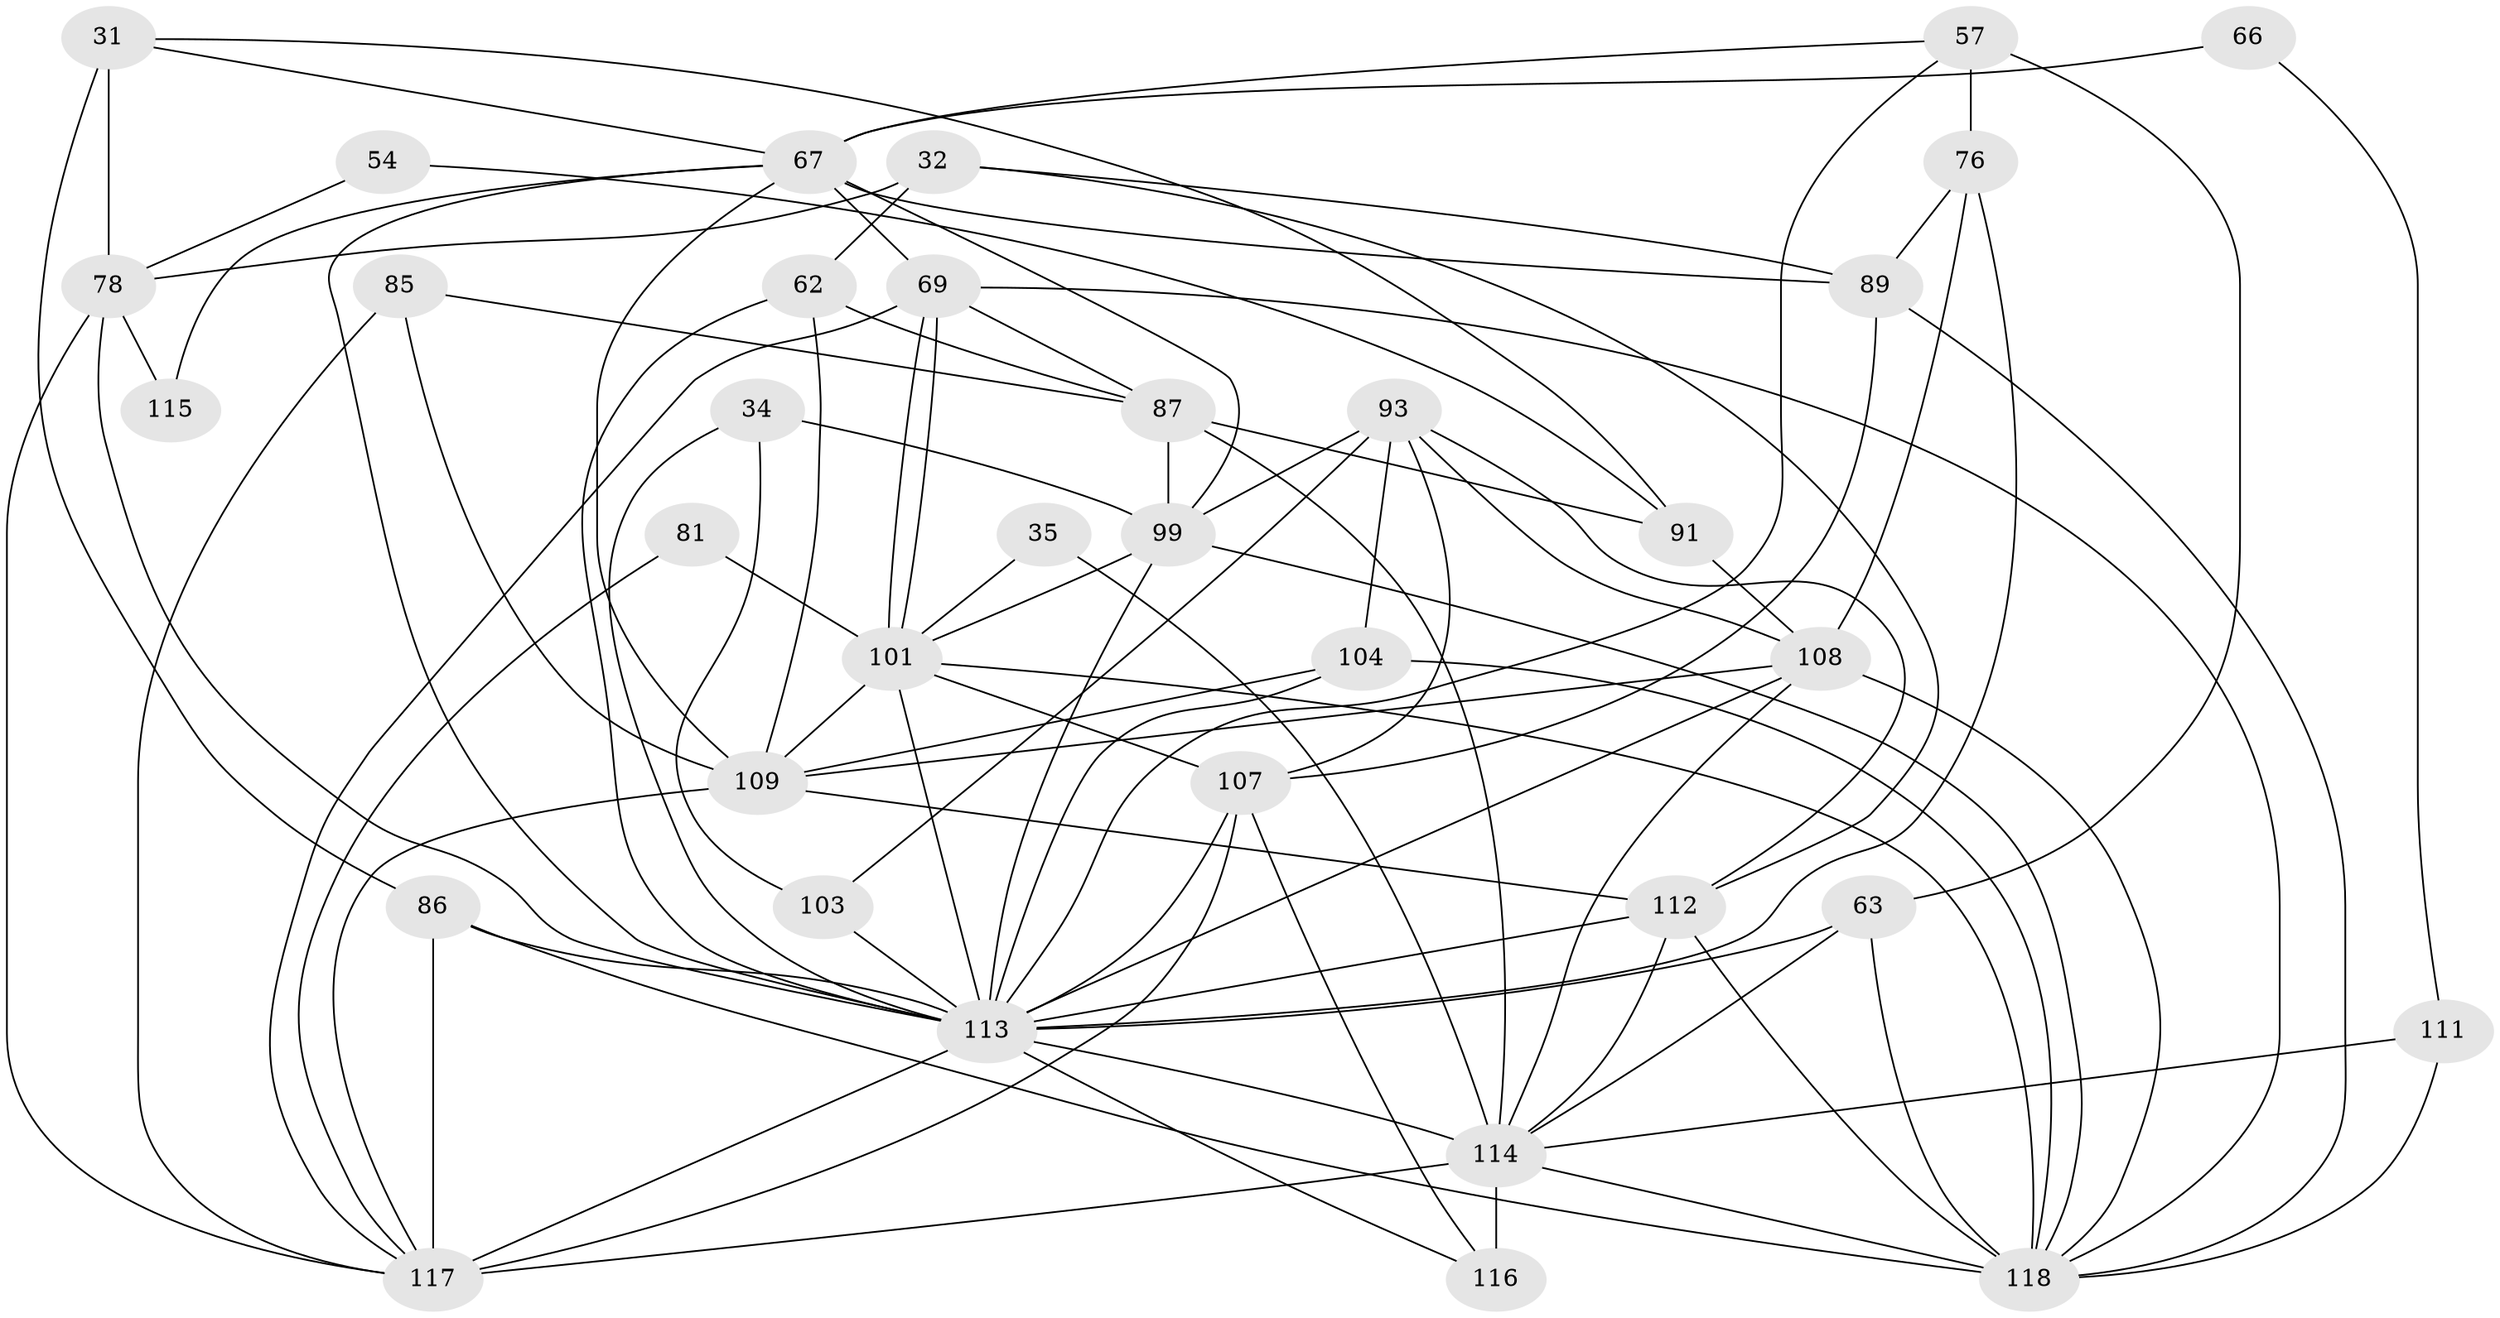 // original degree distribution, {5: 0.23728813559322035, 4: 0.2711864406779661, 6: 0.06779661016949153, 2: 0.1016949152542373, 3: 0.288135593220339, 9: 0.00847457627118644, 7: 0.025423728813559324}
// Generated by graph-tools (version 1.1) at 2025/55/03/04/25 21:55:04]
// undirected, 35 vertices, 95 edges
graph export_dot {
graph [start="1"]
  node [color=gray90,style=filled];
  31;
  32;
  34;
  35 [super="+18"];
  54;
  57 [super="+12"];
  62;
  63 [super="+5"];
  66;
  67 [super="+61"];
  69 [super="+14"];
  76;
  78 [super="+16+70"];
  81;
  85 [super="+40"];
  86 [super="+17+33"];
  87 [super="+79+58"];
  89 [super="+45"];
  91;
  93 [super="+1"];
  99 [super="+65+50"];
  101 [super="+20+56"];
  103 [super="+44"];
  104 [super="+41"];
  107 [super="+6+30"];
  108 [super="+95+72"];
  109 [super="+29+97"];
  111;
  112 [super="+11+37+90"];
  113 [super="+73+106+60+68+83+110+84"];
  114 [super="+53+96+55"];
  115;
  116;
  117 [super="+75+100"];
  118 [super="+9+102+80+98+64"];
  31 -- 78 [weight=2];
  31 -- 91;
  31 -- 86;
  31 -- 67;
  32 -- 89;
  32 -- 62;
  32 -- 78 [weight=2];
  32 -- 112;
  34 -- 99 [weight=3];
  34 -- 113;
  34 -- 103;
  35 -- 101;
  35 -- 114 [weight=3];
  54 -- 78;
  54 -- 91;
  57 -- 76 [weight=2];
  57 -- 63 [weight=2];
  57 -- 67;
  57 -- 113;
  62 -- 87;
  62 -- 109;
  62 -- 113;
  63 -- 114;
  63 -- 113;
  63 -- 118;
  66 -- 111;
  66 -- 67;
  67 -- 69 [weight=2];
  67 -- 89 [weight=2];
  67 -- 99;
  67 -- 109 [weight=2];
  67 -- 115;
  67 -- 113 [weight=2];
  69 -- 101 [weight=2];
  69 -- 101;
  69 -- 87;
  69 -- 117 [weight=2];
  69 -- 118 [weight=2];
  76 -- 89;
  76 -- 108;
  76 -- 113;
  78 -- 115 [weight=2];
  78 -- 117;
  78 -- 113;
  81 -- 101;
  81 -- 117;
  85 -- 87;
  85 -- 109 [weight=2];
  85 -- 117;
  86 -- 113 [weight=3];
  86 -- 118 [weight=2];
  86 -- 117 [weight=2];
  87 -- 91 [weight=2];
  87 -- 114;
  87 -- 99 [weight=2];
  89 -- 107;
  89 -- 118;
  91 -- 108;
  93 -- 107;
  93 -- 103;
  93 -- 112;
  93 -- 99 [weight=2];
  93 -- 108;
  93 -- 104 [weight=2];
  99 -- 101 [weight=2];
  99 -- 118 [weight=2];
  99 -- 113 [weight=5];
  101 -- 107 [weight=2];
  101 -- 113 [weight=2];
  101 -- 118 [weight=2];
  101 -- 109;
  103 -- 113 [weight=3];
  104 -- 113;
  104 -- 109;
  104 -- 118 [weight=2];
  107 -- 117;
  107 -- 113 [weight=2];
  107 -- 116;
  108 -- 114 [weight=2];
  108 -- 118 [weight=3];
  108 -- 109 [weight=2];
  108 -- 113;
  109 -- 112 [weight=2];
  109 -- 117;
  111 -- 118;
  111 -- 114 [weight=2];
  112 -- 118 [weight=2];
  112 -- 113 [weight=2];
  112 -- 114 [weight=2];
  113 -- 114;
  113 -- 116;
  113 -- 117;
  114 -- 116 [weight=4];
  114 -- 117 [weight=4];
  114 -- 118 [weight=2];
}
